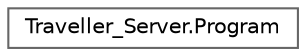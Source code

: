digraph "Graphical Class Hierarchy"
{
 // LATEX_PDF_SIZE
  bgcolor="transparent";
  edge [fontname=Helvetica,fontsize=10,labelfontname=Helvetica,labelfontsize=10];
  node [fontname=Helvetica,fontsize=10,shape=box,height=0.2,width=0.4];
  rankdir="LR";
  Node0 [label="Traveller_Server.Program",height=0.2,width=0.4,color="grey40", fillcolor="white", style="filled",URL="$class_traveller___server_1_1_program.html",tooltip=" "];
}
